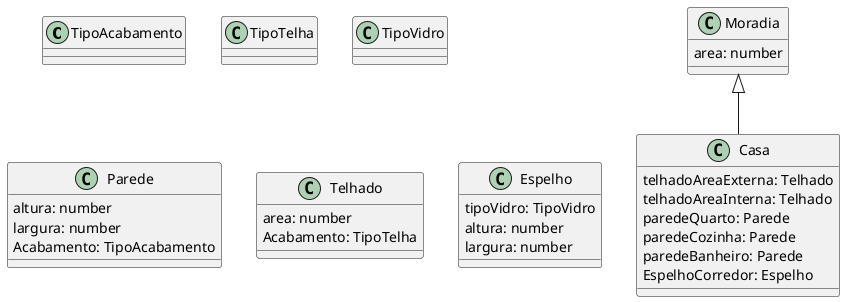 @startuml Casa
class TipoAcabamento {

}
class TipoTelha {

}
class TipoVidro {

}


class Parede { 
    altura: number
    largura: number
    Acabamento: TipoAcabamento
}

class Telhado {
    area: number
    Acabamento: TipoTelha
}

class Espelho {
    tipoVidro: TipoVidro
    altura: number
    largura: number
}

class Moradia {
    area: number
}

class Casa extends Moradia {
    telhadoAreaExterna: Telhado
    telhadoAreaInterna: Telhado
    paredeQuarto: Parede
    paredeCozinha: Parede
    paredeBanheiro: Parede
    EspelhoCorredor: Espelho
}

@enduml
